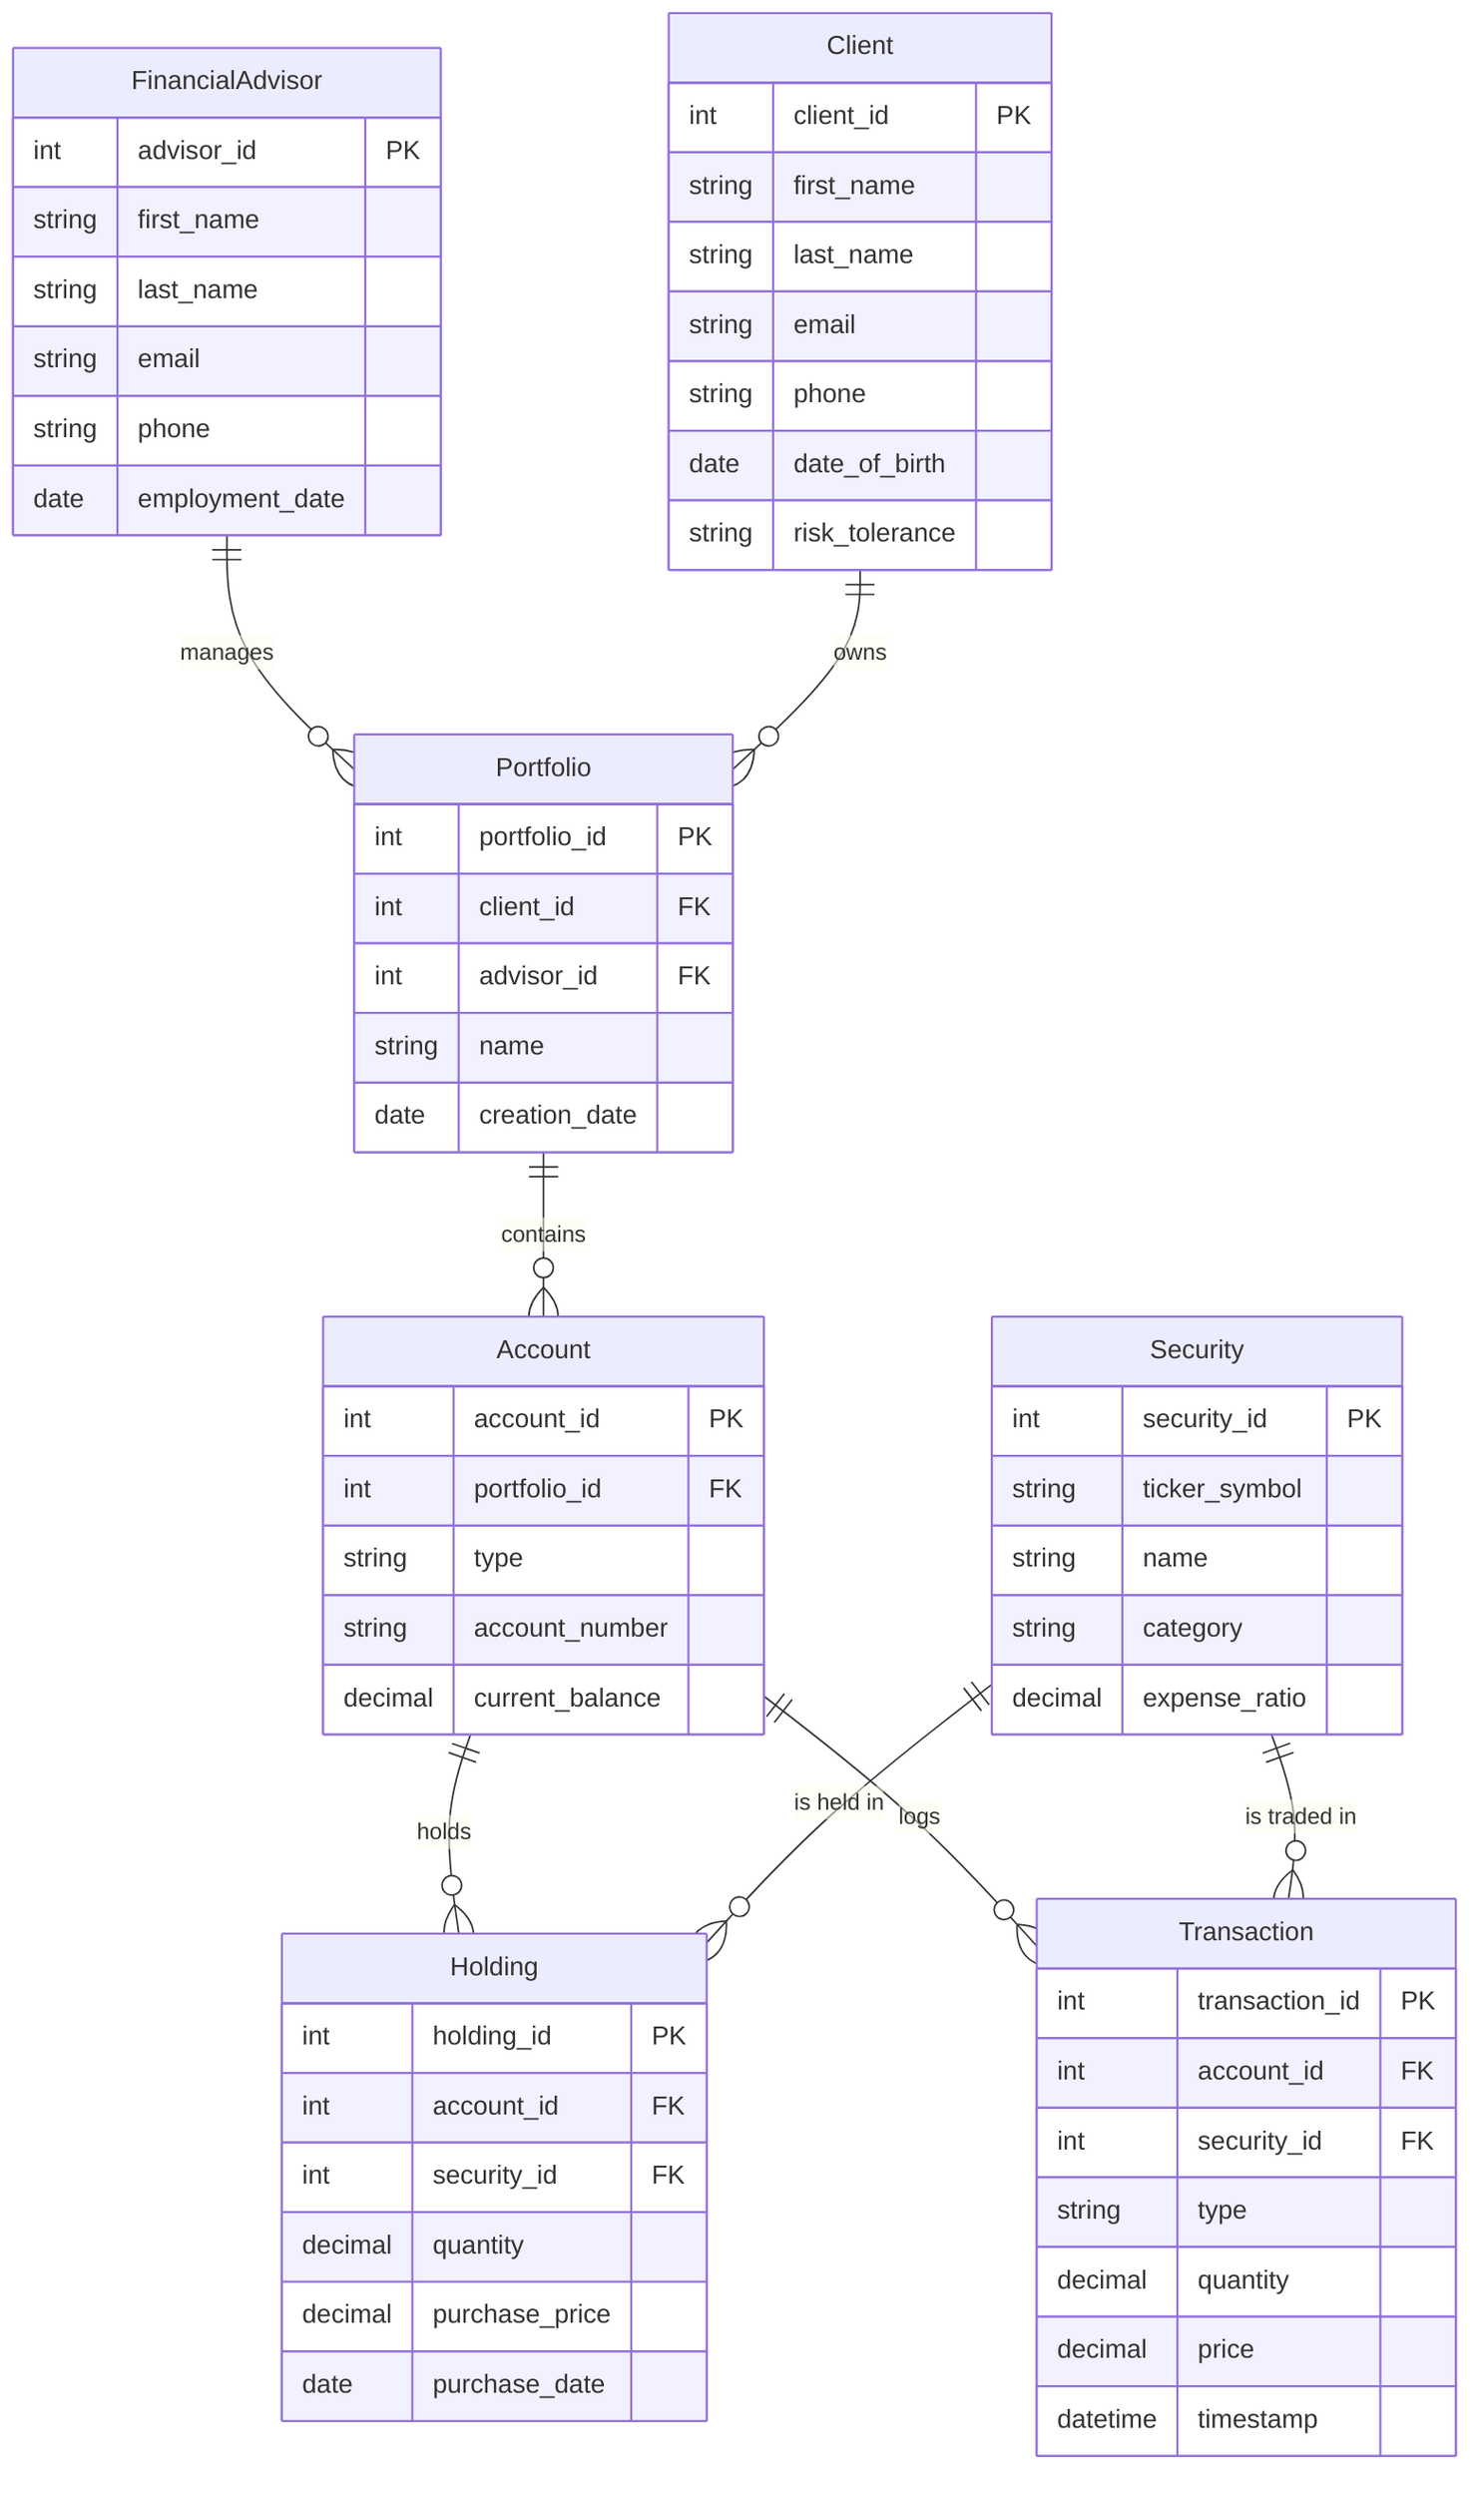 erDiagram
    FinancialAdvisor ||--o{ Portfolio : "manages"
    Client ||--o{ Portfolio : "owns"
    Portfolio ||--o{ Account : "contains"
    Account ||--o{ Holding : "holds"
    Account ||--o{ Transaction : "logs"
    Security ||--o{ Holding : "is held in"
    Security ||--o{ Transaction : "is traded in"

    FinancialAdvisor {
        int advisor_id PK
        string first_name
        string last_name
        string email
        string phone
        date employment_date
    }

    Client {
        int client_id PK
        string first_name
        string last_name
        string email
        string phone
        date date_of_birth
        string risk_tolerance
    }

    Portfolio {
        int portfolio_id PK
        int client_id FK
        int advisor_id FK
        string name
        date creation_date
    }

    Account {
        int account_id PK
        int portfolio_id FK
        string type
        string account_number
        decimal current_balance
    }

    Security {
        int security_id PK
        string ticker_symbol
        string name
        string category
        decimal expense_ratio
    }

    Holding {
        int holding_id PK
        int account_id FK
        int security_id FK
        decimal quantity
        decimal purchase_price
        date purchase_date
    }

    Transaction {
        int transaction_id PK
        int account_id FK
        int security_id FK
        string type
        decimal quantity
        decimal price
        datetime timestamp
    }